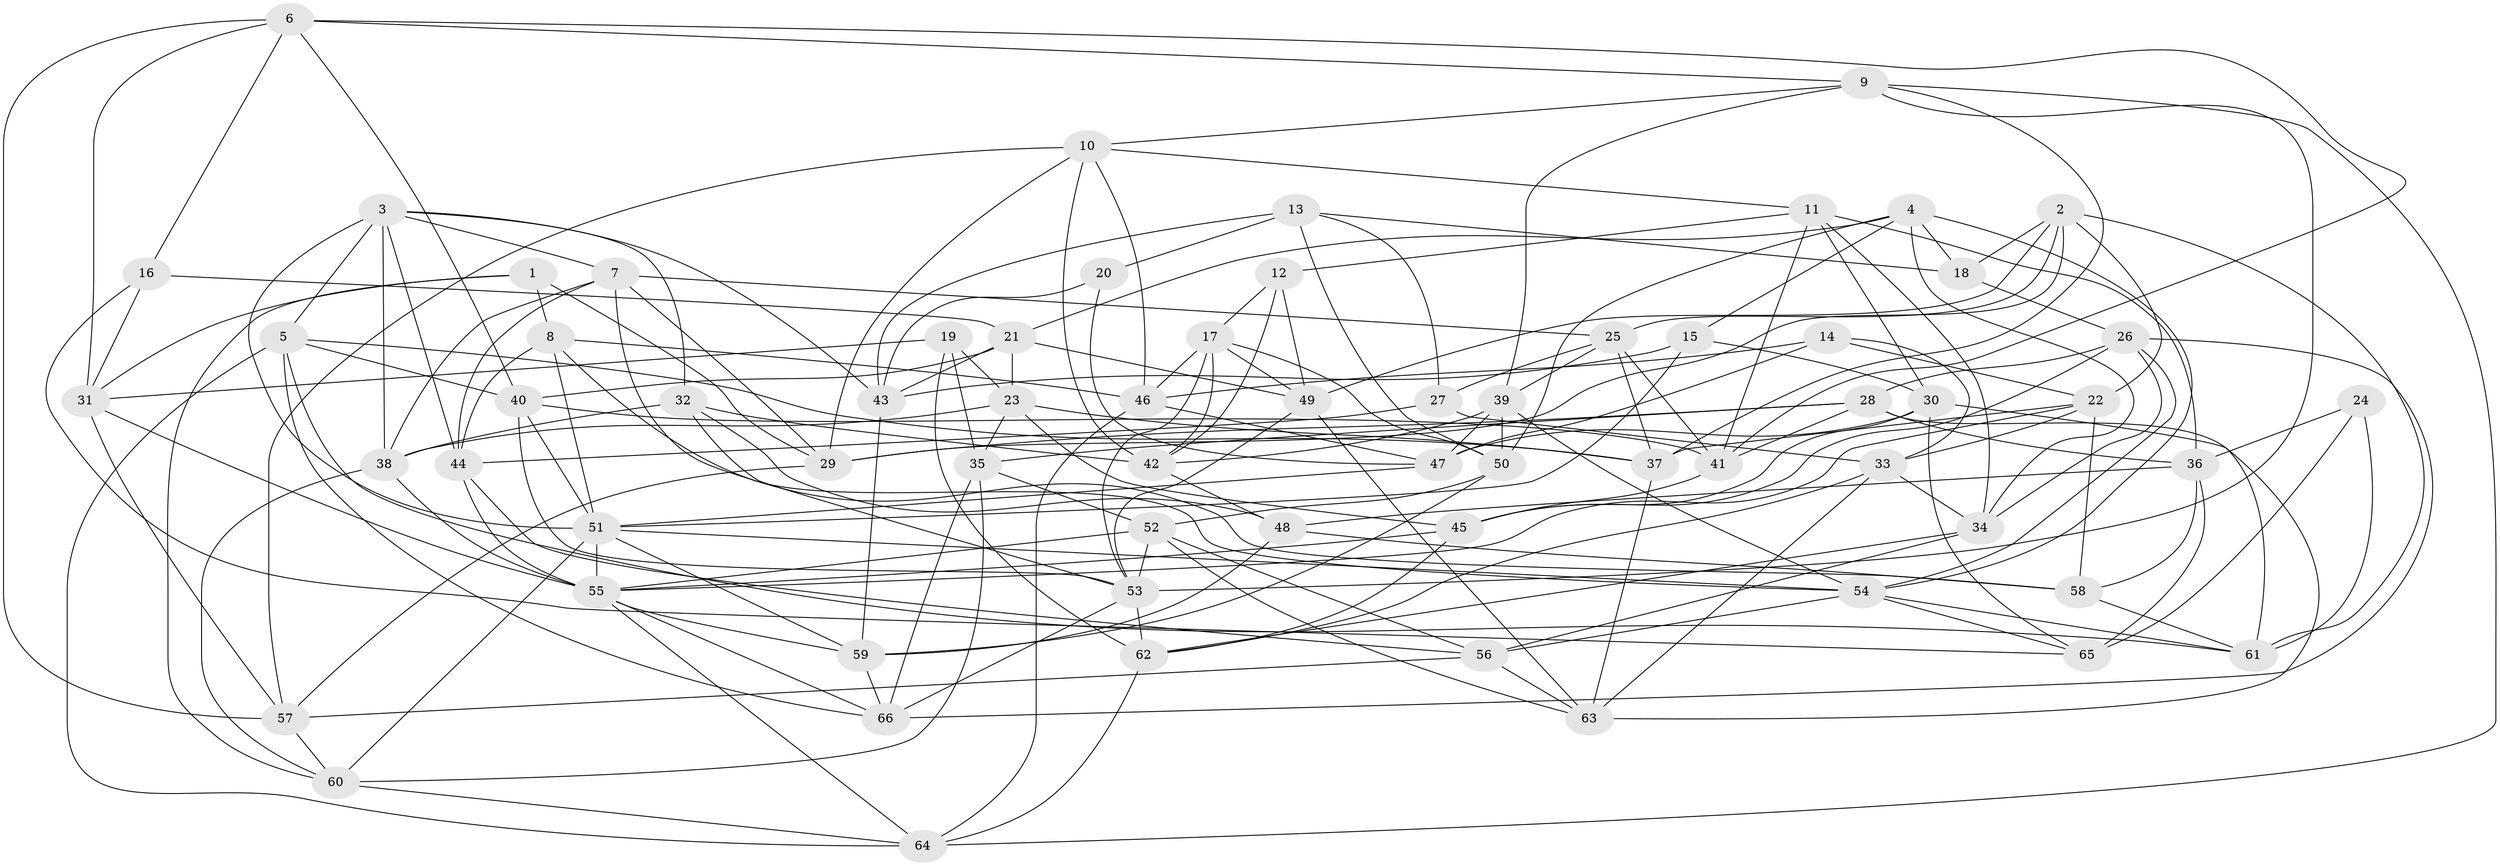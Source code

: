 // original degree distribution, {4: 1.0}
// Generated by graph-tools (version 1.1) at 2025/26/03/09/25 03:26:52]
// undirected, 66 vertices, 190 edges
graph export_dot {
graph [start="1"]
  node [color=gray90,style=filled];
  1;
  2;
  3;
  4;
  5;
  6;
  7;
  8;
  9;
  10;
  11;
  12;
  13;
  14;
  15;
  16;
  17;
  18;
  19;
  20;
  21;
  22;
  23;
  24;
  25;
  26;
  27;
  28;
  29;
  30;
  31;
  32;
  33;
  34;
  35;
  36;
  37;
  38;
  39;
  40;
  41;
  42;
  43;
  44;
  45;
  46;
  47;
  48;
  49;
  50;
  51;
  52;
  53;
  54;
  55;
  56;
  57;
  58;
  59;
  60;
  61;
  62;
  63;
  64;
  65;
  66;
  1 -- 8 [weight=1.0];
  1 -- 29 [weight=1.0];
  1 -- 31 [weight=1.0];
  1 -- 60 [weight=1.0];
  2 -- 18 [weight=1.0];
  2 -- 22 [weight=1.0];
  2 -- 25 [weight=1.0];
  2 -- 29 [weight=1.0];
  2 -- 49 [weight=1.0];
  2 -- 61 [weight=1.0];
  3 -- 5 [weight=1.0];
  3 -- 7 [weight=1.0];
  3 -- 32 [weight=1.0];
  3 -- 38 [weight=1.0];
  3 -- 43 [weight=1.0];
  3 -- 44 [weight=1.0];
  3 -- 51 [weight=2.0];
  4 -- 15 [weight=1.0];
  4 -- 18 [weight=1.0];
  4 -- 21 [weight=1.0];
  4 -- 34 [weight=1.0];
  4 -- 50 [weight=1.0];
  4 -- 54 [weight=1.0];
  5 -- 37 [weight=1.0];
  5 -- 40 [weight=1.0];
  5 -- 61 [weight=1.0];
  5 -- 64 [weight=1.0];
  5 -- 66 [weight=1.0];
  6 -- 9 [weight=1.0];
  6 -- 16 [weight=1.0];
  6 -- 31 [weight=1.0];
  6 -- 40 [weight=1.0];
  6 -- 41 [weight=1.0];
  6 -- 57 [weight=1.0];
  7 -- 25 [weight=1.0];
  7 -- 29 [weight=1.0];
  7 -- 38 [weight=1.0];
  7 -- 44 [weight=1.0];
  7 -- 54 [weight=1.0];
  8 -- 44 [weight=1.0];
  8 -- 46 [weight=1.0];
  8 -- 51 [weight=1.0];
  8 -- 58 [weight=2.0];
  9 -- 10 [weight=1.0];
  9 -- 37 [weight=1.0];
  9 -- 39 [weight=1.0];
  9 -- 53 [weight=1.0];
  9 -- 64 [weight=1.0];
  10 -- 11 [weight=1.0];
  10 -- 29 [weight=1.0];
  10 -- 42 [weight=1.0];
  10 -- 46 [weight=1.0];
  10 -- 57 [weight=1.0];
  11 -- 12 [weight=1.0];
  11 -- 30 [weight=1.0];
  11 -- 34 [weight=1.0];
  11 -- 36 [weight=1.0];
  11 -- 41 [weight=1.0];
  12 -- 17 [weight=1.0];
  12 -- 42 [weight=1.0];
  12 -- 49 [weight=1.0];
  13 -- 18 [weight=1.0];
  13 -- 20 [weight=2.0];
  13 -- 27 [weight=1.0];
  13 -- 43 [weight=1.0];
  13 -- 50 [weight=1.0];
  14 -- 22 [weight=1.0];
  14 -- 33 [weight=1.0];
  14 -- 46 [weight=1.0];
  14 -- 47 [weight=1.0];
  15 -- 30 [weight=1.0];
  15 -- 43 [weight=1.0];
  15 -- 51 [weight=1.0];
  16 -- 21 [weight=1.0];
  16 -- 31 [weight=1.0];
  16 -- 65 [weight=1.0];
  17 -- 42 [weight=1.0];
  17 -- 46 [weight=1.0];
  17 -- 49 [weight=1.0];
  17 -- 50 [weight=1.0];
  17 -- 53 [weight=1.0];
  18 -- 26 [weight=1.0];
  19 -- 23 [weight=1.0];
  19 -- 31 [weight=1.0];
  19 -- 35 [weight=1.0];
  19 -- 62 [weight=1.0];
  20 -- 43 [weight=1.0];
  20 -- 47 [weight=1.0];
  21 -- 23 [weight=1.0];
  21 -- 40 [weight=1.0];
  21 -- 43 [weight=1.0];
  21 -- 49 [weight=1.0];
  22 -- 33 [weight=1.0];
  22 -- 37 [weight=1.0];
  22 -- 55 [weight=1.0];
  22 -- 58 [weight=1.0];
  23 -- 35 [weight=1.0];
  23 -- 37 [weight=1.0];
  23 -- 38 [weight=1.0];
  23 -- 45 [weight=1.0];
  24 -- 36 [weight=1.0];
  24 -- 61 [weight=1.0];
  24 -- 65 [weight=2.0];
  25 -- 27 [weight=1.0];
  25 -- 37 [weight=1.0];
  25 -- 39 [weight=1.0];
  25 -- 41 [weight=1.0];
  26 -- 28 [weight=1.0];
  26 -- 34 [weight=1.0];
  26 -- 45 [weight=1.0];
  26 -- 54 [weight=1.0];
  26 -- 66 [weight=1.0];
  27 -- 33 [weight=1.0];
  27 -- 44 [weight=1.0];
  28 -- 29 [weight=1.0];
  28 -- 35 [weight=1.0];
  28 -- 36 [weight=1.0];
  28 -- 41 [weight=1.0];
  28 -- 63 [weight=1.0];
  29 -- 57 [weight=1.0];
  30 -- 45 [weight=1.0];
  30 -- 47 [weight=1.0];
  30 -- 61 [weight=1.0];
  30 -- 65 [weight=1.0];
  31 -- 55 [weight=1.0];
  31 -- 57 [weight=1.0];
  32 -- 38 [weight=1.0];
  32 -- 42 [weight=1.0];
  32 -- 48 [weight=2.0];
  32 -- 53 [weight=1.0];
  33 -- 34 [weight=1.0];
  33 -- 62 [weight=1.0];
  33 -- 63 [weight=1.0];
  34 -- 56 [weight=1.0];
  34 -- 62 [weight=1.0];
  35 -- 52 [weight=1.0];
  35 -- 60 [weight=1.0];
  35 -- 66 [weight=1.0];
  36 -- 48 [weight=1.0];
  36 -- 58 [weight=1.0];
  36 -- 65 [weight=1.0];
  37 -- 63 [weight=1.0];
  38 -- 55 [weight=1.0];
  38 -- 60 [weight=1.0];
  39 -- 42 [weight=1.0];
  39 -- 47 [weight=1.0];
  39 -- 50 [weight=1.0];
  39 -- 54 [weight=1.0];
  40 -- 41 [weight=1.0];
  40 -- 51 [weight=1.0];
  40 -- 53 [weight=1.0];
  41 -- 45 [weight=1.0];
  42 -- 48 [weight=1.0];
  43 -- 59 [weight=1.0];
  44 -- 55 [weight=1.0];
  44 -- 56 [weight=1.0];
  45 -- 55 [weight=1.0];
  45 -- 62 [weight=1.0];
  46 -- 47 [weight=1.0];
  46 -- 64 [weight=1.0];
  47 -- 51 [weight=1.0];
  48 -- 58 [weight=1.0];
  48 -- 59 [weight=1.0];
  49 -- 53 [weight=1.0];
  49 -- 63 [weight=1.0];
  50 -- 52 [weight=1.0];
  50 -- 59 [weight=1.0];
  51 -- 54 [weight=1.0];
  51 -- 55 [weight=1.0];
  51 -- 59 [weight=1.0];
  51 -- 60 [weight=1.0];
  52 -- 53 [weight=3.0];
  52 -- 55 [weight=1.0];
  52 -- 56 [weight=1.0];
  52 -- 63 [weight=1.0];
  53 -- 62 [weight=1.0];
  53 -- 66 [weight=1.0];
  54 -- 56 [weight=1.0];
  54 -- 61 [weight=1.0];
  54 -- 65 [weight=1.0];
  55 -- 59 [weight=1.0];
  55 -- 64 [weight=1.0];
  55 -- 66 [weight=1.0];
  56 -- 57 [weight=1.0];
  56 -- 63 [weight=1.0];
  57 -- 60 [weight=1.0];
  58 -- 61 [weight=1.0];
  59 -- 66 [weight=1.0];
  60 -- 64 [weight=1.0];
  62 -- 64 [weight=1.0];
}
